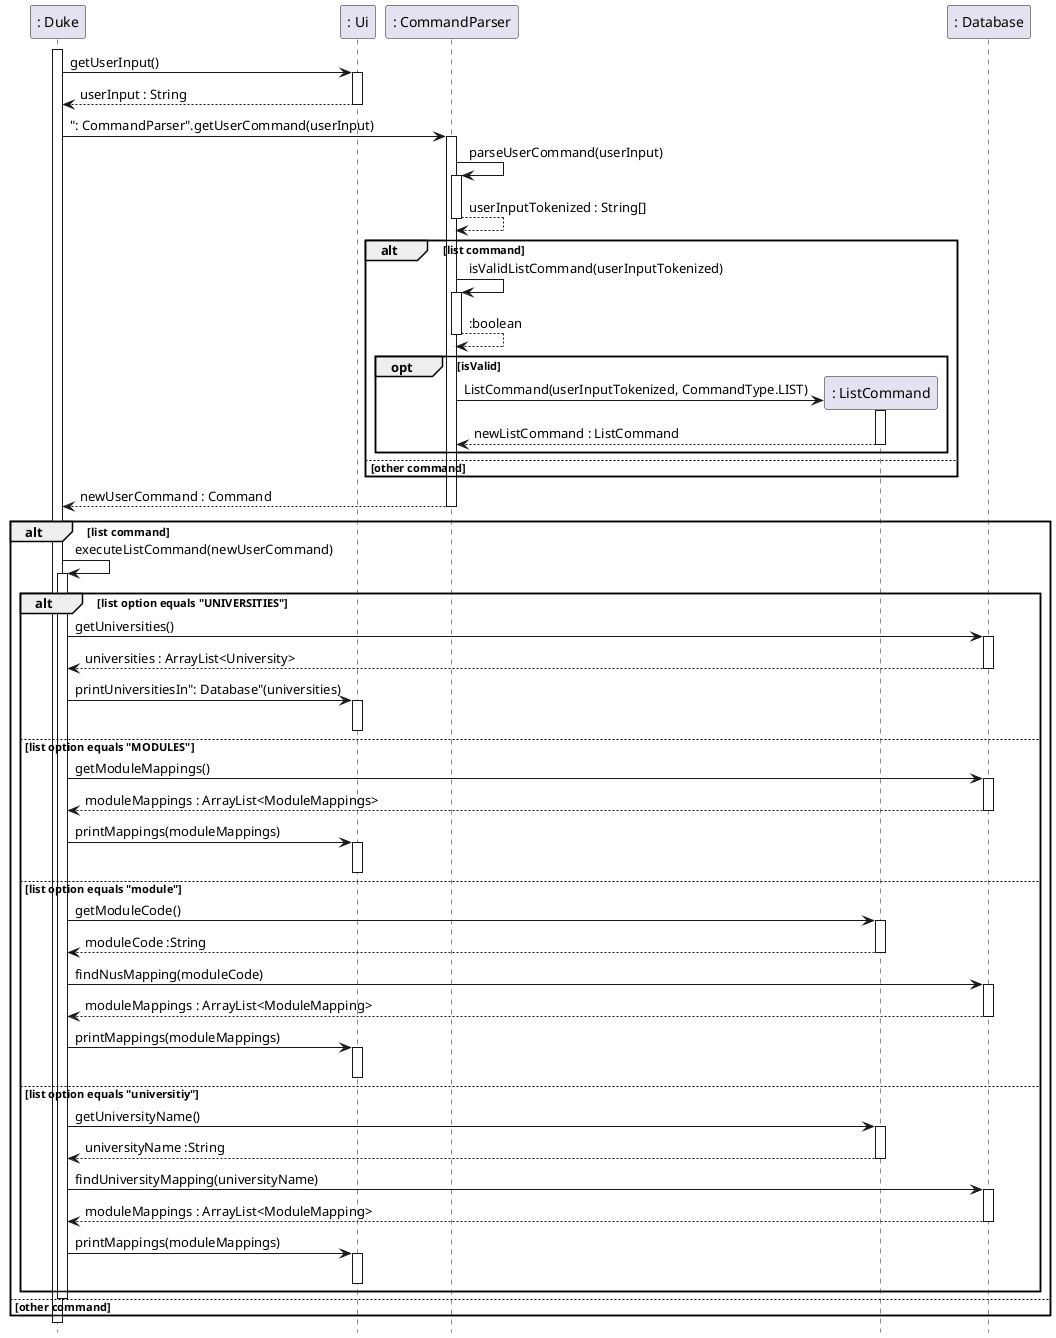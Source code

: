 @startuml

hide footbox

activate ": Duke"

": Duke" -> ": Ui" : getUserInput()
activate ": Ui"
": Ui" --> ": Duke" : userInput : String
deactivate ": Ui"

": Duke" -> ": CommandParser" : ": CommandParser".getUserCommand(userInput)
activate ": CommandParser"

": CommandParser" -> ": CommandParser" : parseUserCommand(userInput)
activate ": CommandParser"

": CommandParser" --> ": CommandParser" : userInputTokenized : String[]
deactivate ": CommandParser"

alt list command

    ": CommandParser" -> ": CommandParser" : isValidListCommand(userInputTokenized)
    activate ": CommandParser"

    ": CommandParser" --> ": CommandParser" : :boolean
    deactivate ": CommandParser"

    opt isValid

        create ": ListCommand"
        ": CommandParser" -> ": ListCommand" : ListCommand(userInputTokenized, CommandType.LIST)
        activate ": ListCommand"
        ": ListCommand" --> ": CommandParser" : newListCommand : ListCommand
        deactivate ": ListCommand"

    end

else other command

end

": CommandParser" --> ": Duke" : newUserCommand : Command
deactivate ": CommandParser"

alt list command

    ": Duke" -> ": Duke" : executeListCommand(newUserCommand)
    activate ": Duke"

    alt list option equals "UNIVERSITIES"

        ": Duke" -> ": Database" : getUniversities()
        activate ": Database"
        ": Database" --> ": Duke" : universities : ArrayList<University>
        deactivate ": Database"

        ": Duke" -> ": Ui" : printUniversitiesIn": Database"(universities)
        activate ": Ui"
        deactivate ": Ui"

    else list option equals "MODULES"

        ": Duke" -> ": Database" : getModuleMappings()
        activate ": Database"
        ": Database" --> ": Duke" : moduleMappings : ArrayList<ModuleMappings>
        deactivate ": Database"

        ": Duke" -> ": Ui" : printMappings(moduleMappings)
        activate ": Ui"
        deactivate ": Ui"

    else list option equals "module"

        ": Duke" -> ": ListCommand" : getModuleCode()
        activate ": ListCommand"
        ": ListCommand" --> ": Duke" : moduleCode :String
        deactivate ": ListCommand"
        
        ": Duke" -> ": Database" : findNusMapping(moduleCode)
        activate ": Database"
        ": Database" --> ": Duke" : moduleMappings : ArrayList<ModuleMapping>
        deactivate ": Database"

        ": Duke" -> ": Ui" : printMappings(moduleMappings)
        activate ": Ui"
        deactivate ": Ui"

    else list option equals "universitiy"

        ": Duke" -> ": ListCommand" : getUniversityName()
        activate ": ListCommand"
        ": ListCommand" --> ": Duke" : universityName :String
        deactivate ": ListCommand"
        
        ": Duke" -> ": Database" : findUniversityMapping(universityName)
        activate ": Database"
        ": Database" --> ": Duke" : moduleMappings : ArrayList<ModuleMapping>
        deactivate ": Database"

        ": Duke" -> ": Ui" : printMappings(moduleMappings)
        activate ": Ui"
        deactivate ": Ui"

    end

deactivate ": Duke"
else other command
end
deactivate ": Duke"

@enduml